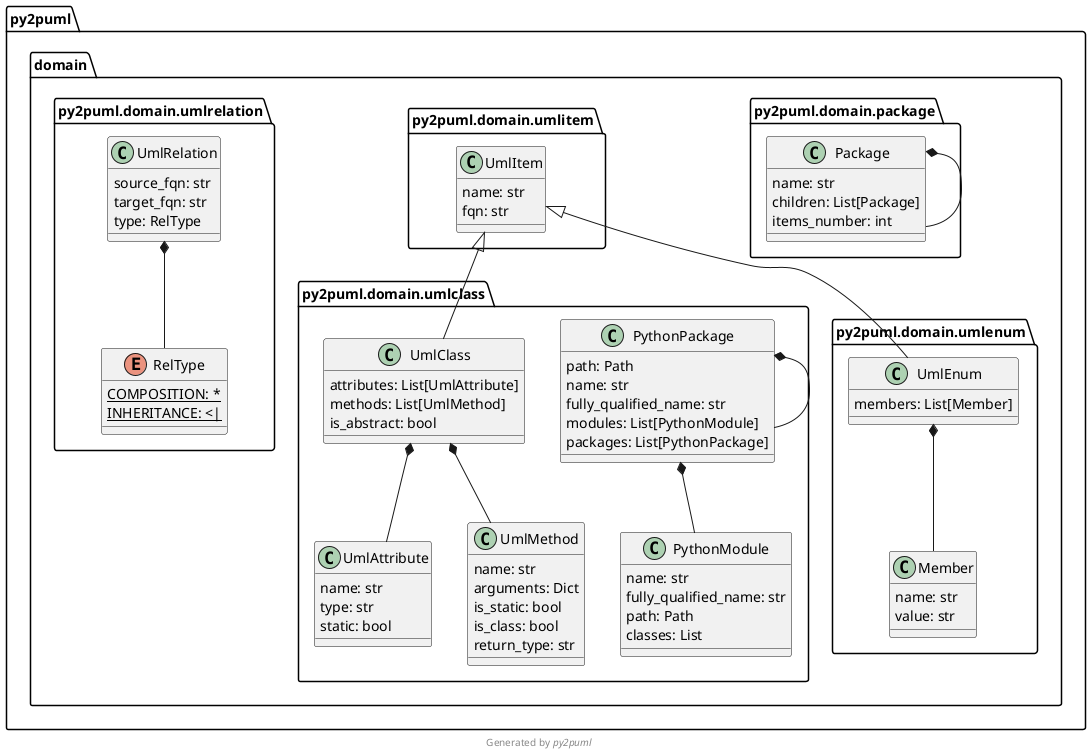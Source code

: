 @startuml py2puml.domain
namespace py2puml.domain {
  namespace package {}
  namespace umlclass {}
  namespace umlitem {}
  namespace umlenum {}
  namespace umlrelation {}
}
class py2puml.domain.package.Package {
  name: str
  children: List[Package]
  items_number: int
}
class py2puml.domain.umlclass.PythonModule {
  name: str
  fully_qualified_name: str
  path: Path
  classes: List
}
class py2puml.domain.umlclass.PythonPackage {
  path: Path
  name: str
  fully_qualified_name: str
  modules: List[PythonModule]
  packages: List[PythonPackage]
}
class py2puml.domain.umlclass.UmlAttribute {
  name: str
  type: str
  static: bool
}
class py2puml.domain.umlclass.UmlClass {
  attributes: List[UmlAttribute]
  methods: List[UmlMethod]
  is_abstract: bool
}
class py2puml.domain.umlitem.UmlItem {
  name: str
  fqn: str
}
class py2puml.domain.umlclass.UmlMethod {
  name: str
  arguments: Dict
  is_static: bool
  is_class: bool
  return_type: str
}
class py2puml.domain.umlenum.Member {
  name: str
  value: str
}
class py2puml.domain.umlenum.UmlEnum {
  members: List[Member]
}
enum py2puml.domain.umlrelation.RelType {
  COMPOSITION: * {static}
  INHERITANCE: <| {static}
}
class py2puml.domain.umlrelation.UmlRelation {
  source_fqn: str
  target_fqn: str
  type: RelType
}
py2puml.domain.package.Package *-- py2puml.domain.package.Package
py2puml.domain.umlclass.PythonPackage *-- py2puml.domain.umlclass.PythonModule
py2puml.domain.umlclass.PythonPackage *-- py2puml.domain.umlclass.PythonPackage
py2puml.domain.umlclass.UmlClass *-- py2puml.domain.umlclass.UmlAttribute
py2puml.domain.umlclass.UmlClass *-- py2puml.domain.umlclass.UmlMethod
py2puml.domain.umlitem.UmlItem <|-- py2puml.domain.umlclass.UmlClass
py2puml.domain.umlenum.UmlEnum *-- py2puml.domain.umlenum.Member
py2puml.domain.umlitem.UmlItem <|-- py2puml.domain.umlenum.UmlEnum
py2puml.domain.umlrelation.UmlRelation *-- py2puml.domain.umlrelation.RelType
footer Generated by //py2puml//
@enduml

